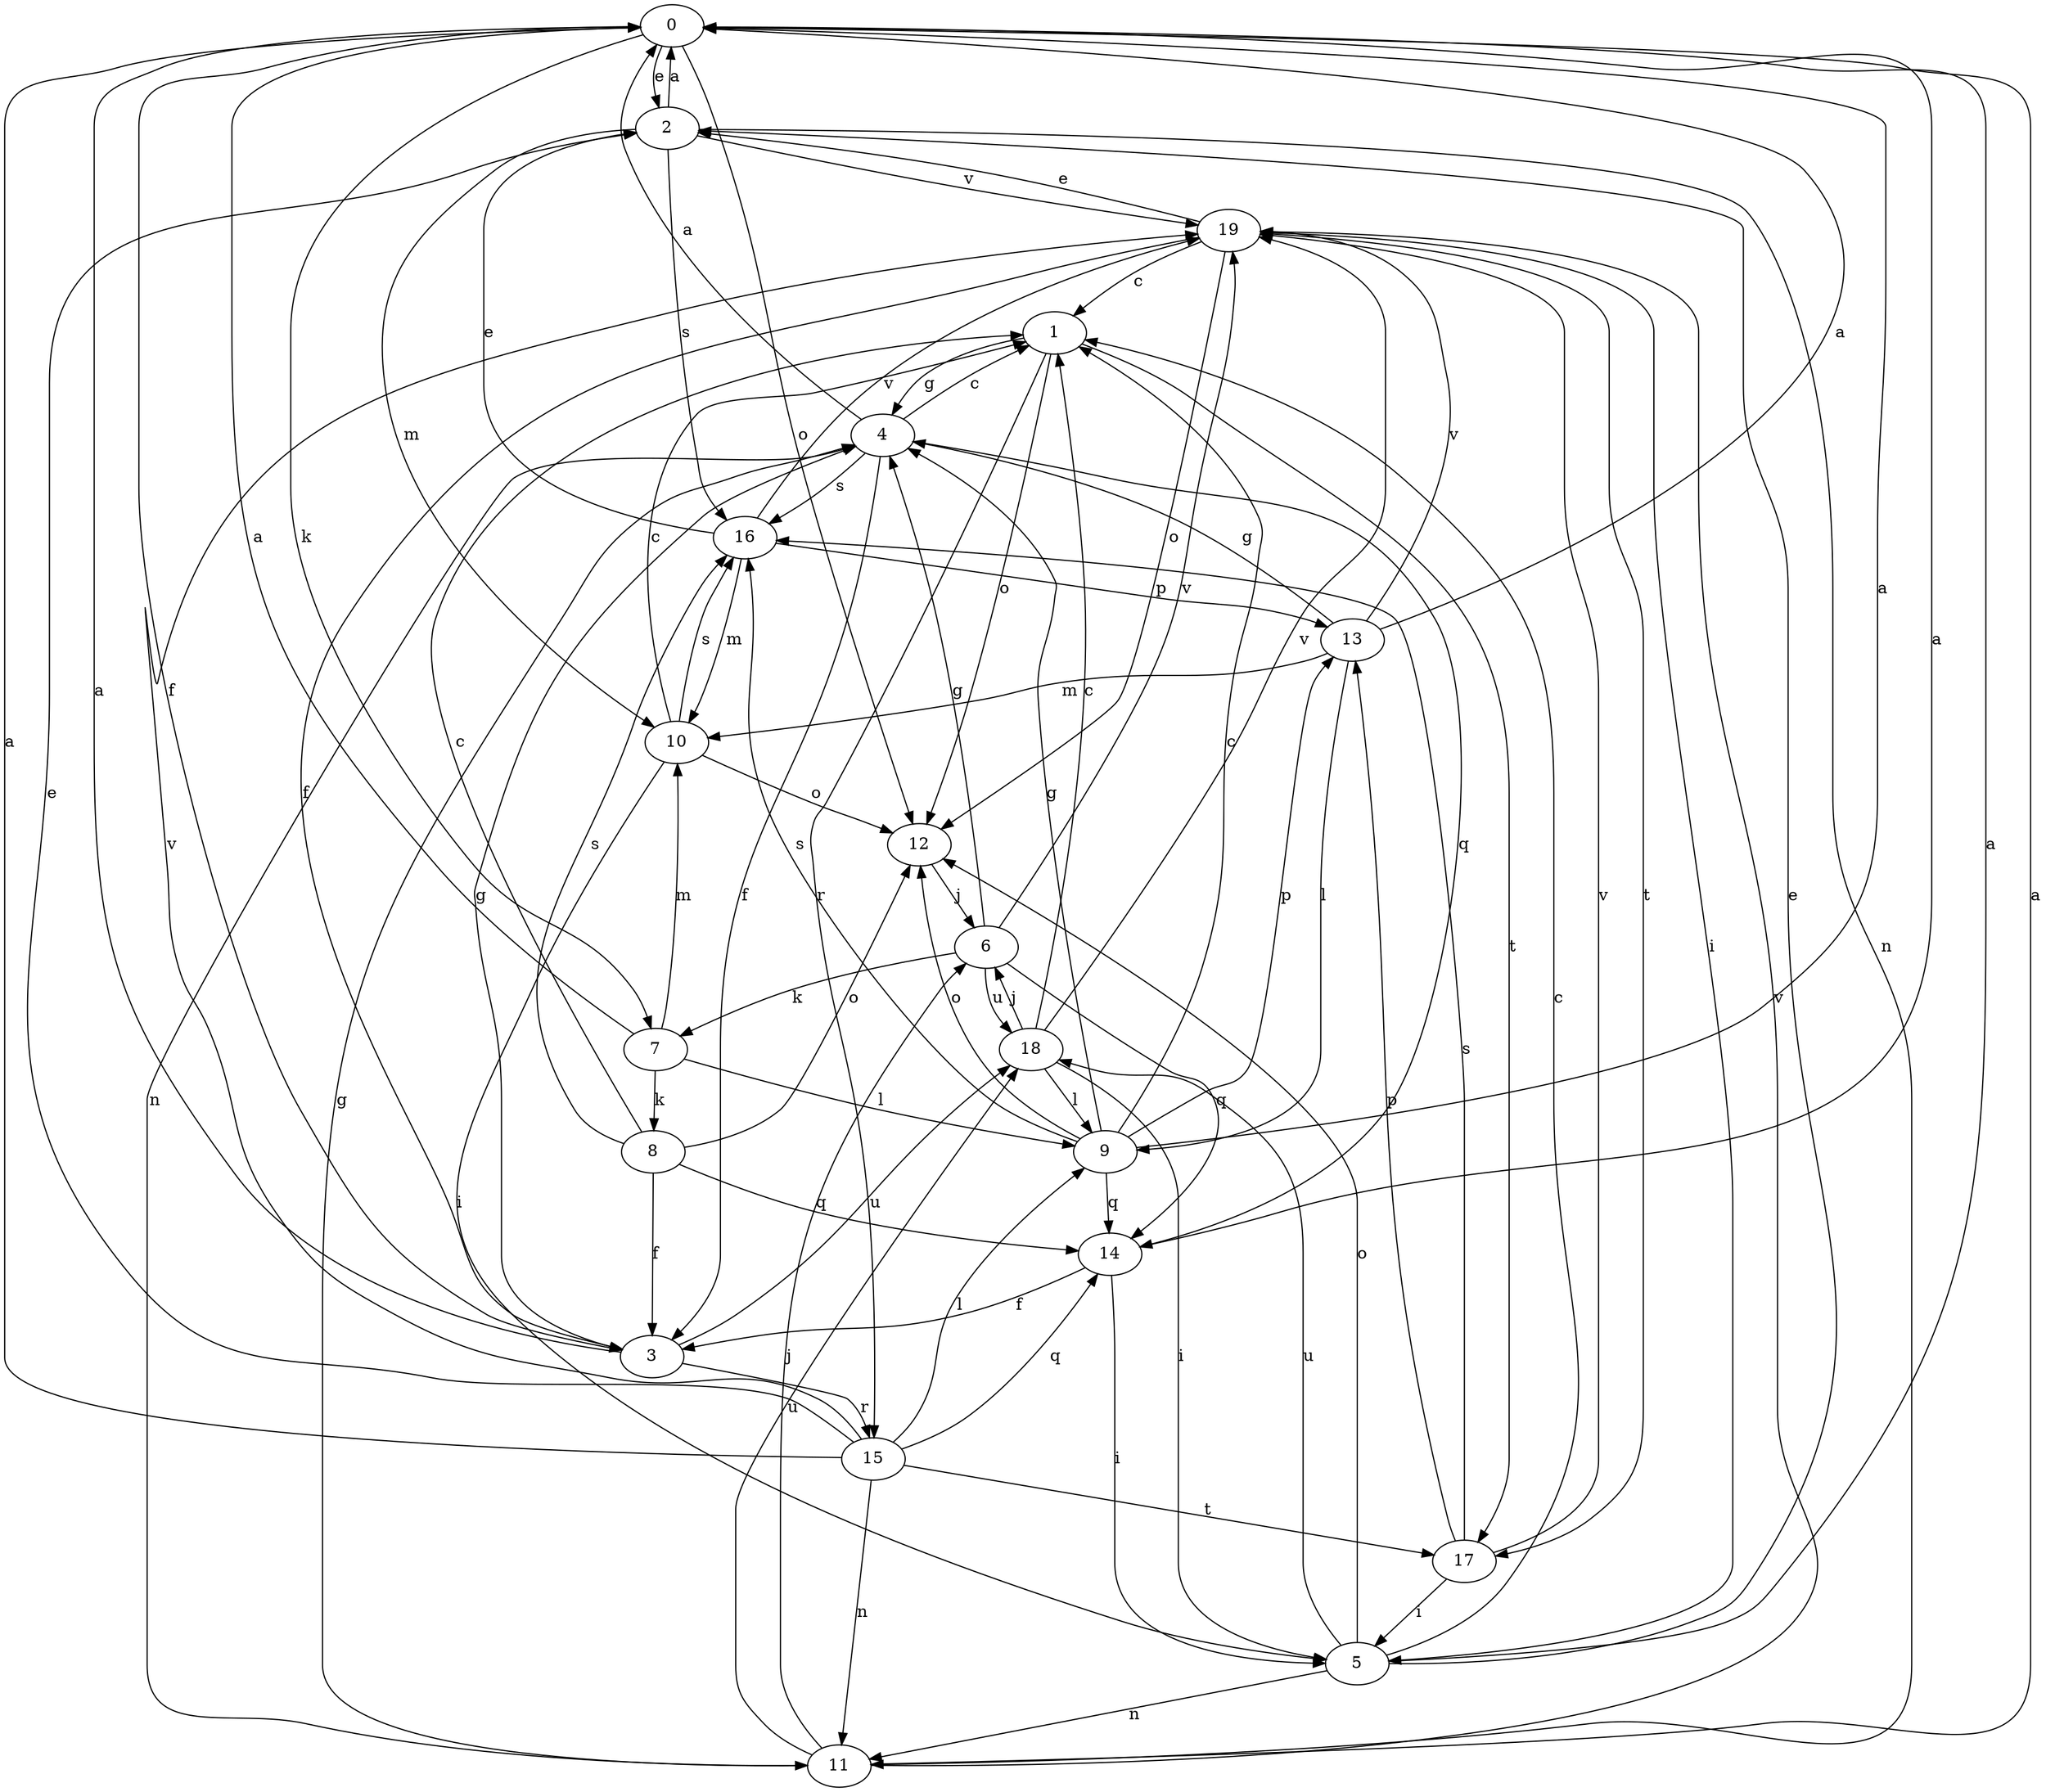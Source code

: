 strict digraph  {
0;
1;
2;
3;
4;
5;
6;
7;
8;
9;
10;
11;
12;
13;
14;
15;
16;
17;
18;
19;
0 -> 2  [label=e];
0 -> 3  [label=f];
0 -> 7  [label=k];
0 -> 12  [label=o];
1 -> 4  [label=g];
1 -> 12  [label=o];
1 -> 15  [label=r];
1 -> 17  [label=t];
2 -> 0  [label=a];
2 -> 10  [label=m];
2 -> 11  [label=n];
2 -> 16  [label=s];
2 -> 19  [label=v];
3 -> 0  [label=a];
3 -> 4  [label=g];
3 -> 15  [label=r];
3 -> 18  [label=u];
4 -> 0  [label=a];
4 -> 1  [label=c];
4 -> 3  [label=f];
4 -> 11  [label=n];
4 -> 14  [label=q];
4 -> 16  [label=s];
5 -> 0  [label=a];
5 -> 1  [label=c];
5 -> 2  [label=e];
5 -> 11  [label=n];
5 -> 12  [label=o];
5 -> 18  [label=u];
6 -> 4  [label=g];
6 -> 7  [label=k];
6 -> 14  [label=q];
6 -> 18  [label=u];
6 -> 19  [label=v];
7 -> 0  [label=a];
7 -> 8  [label=k];
7 -> 9  [label=l];
7 -> 10  [label=m];
8 -> 1  [label=c];
8 -> 3  [label=f];
8 -> 12  [label=o];
8 -> 14  [label=q];
8 -> 16  [label=s];
9 -> 0  [label=a];
9 -> 1  [label=c];
9 -> 4  [label=g];
9 -> 12  [label=o];
9 -> 13  [label=p];
9 -> 14  [label=q];
9 -> 16  [label=s];
10 -> 1  [label=c];
10 -> 5  [label=i];
10 -> 12  [label=o];
10 -> 16  [label=s];
11 -> 0  [label=a];
11 -> 4  [label=g];
11 -> 6  [label=j];
11 -> 18  [label=u];
11 -> 19  [label=v];
12 -> 6  [label=j];
13 -> 0  [label=a];
13 -> 4  [label=g];
13 -> 9  [label=l];
13 -> 10  [label=m];
13 -> 19  [label=v];
14 -> 0  [label=a];
14 -> 3  [label=f];
14 -> 5  [label=i];
15 -> 0  [label=a];
15 -> 2  [label=e];
15 -> 9  [label=l];
15 -> 11  [label=n];
15 -> 14  [label=q];
15 -> 17  [label=t];
15 -> 19  [label=v];
16 -> 2  [label=e];
16 -> 10  [label=m];
16 -> 13  [label=p];
16 -> 19  [label=v];
17 -> 5  [label=i];
17 -> 13  [label=p];
17 -> 16  [label=s];
17 -> 19  [label=v];
18 -> 1  [label=c];
18 -> 5  [label=i];
18 -> 6  [label=j];
18 -> 9  [label=l];
18 -> 19  [label=v];
19 -> 1  [label=c];
19 -> 2  [label=e];
19 -> 3  [label=f];
19 -> 5  [label=i];
19 -> 12  [label=o];
19 -> 17  [label=t];
}
